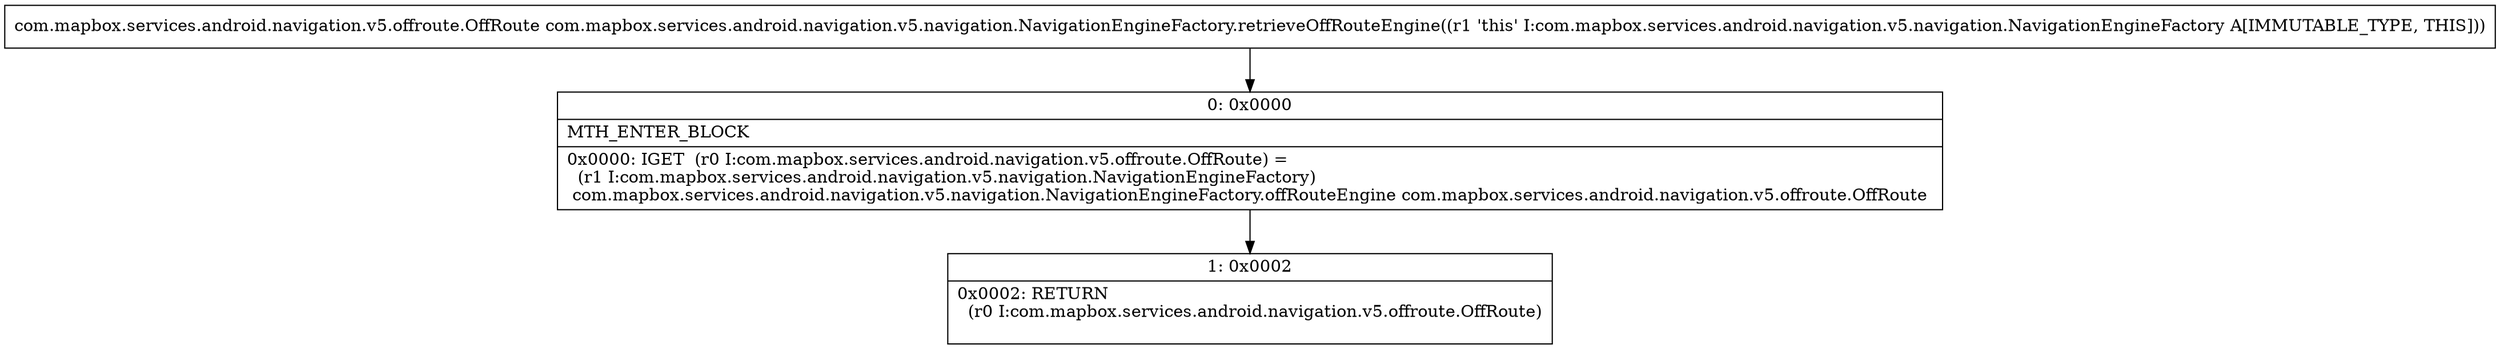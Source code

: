 digraph "CFG forcom.mapbox.services.android.navigation.v5.navigation.NavigationEngineFactory.retrieveOffRouteEngine()Lcom\/mapbox\/services\/android\/navigation\/v5\/offroute\/OffRoute;" {
Node_0 [shape=record,label="{0\:\ 0x0000|MTH_ENTER_BLOCK\l|0x0000: IGET  (r0 I:com.mapbox.services.android.navigation.v5.offroute.OffRoute) = \l  (r1 I:com.mapbox.services.android.navigation.v5.navigation.NavigationEngineFactory)\l com.mapbox.services.android.navigation.v5.navigation.NavigationEngineFactory.offRouteEngine com.mapbox.services.android.navigation.v5.offroute.OffRoute \l}"];
Node_1 [shape=record,label="{1\:\ 0x0002|0x0002: RETURN  \l  (r0 I:com.mapbox.services.android.navigation.v5.offroute.OffRoute)\l \l}"];
MethodNode[shape=record,label="{com.mapbox.services.android.navigation.v5.offroute.OffRoute com.mapbox.services.android.navigation.v5.navigation.NavigationEngineFactory.retrieveOffRouteEngine((r1 'this' I:com.mapbox.services.android.navigation.v5.navigation.NavigationEngineFactory A[IMMUTABLE_TYPE, THIS])) }"];
MethodNode -> Node_0;
Node_0 -> Node_1;
}

